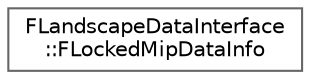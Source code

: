digraph "Graphical Class Hierarchy"
{
 // INTERACTIVE_SVG=YES
 // LATEX_PDF_SIZE
  bgcolor="transparent";
  edge [fontname=Helvetica,fontsize=10,labelfontname=Helvetica,labelfontsize=10];
  node [fontname=Helvetica,fontsize=10,shape=box,height=0.2,width=0.4];
  rankdir="LR";
  Node0 [id="Node000000",label="FLandscapeDataInterface\l::FLockedMipDataInfo",height=0.2,width=0.4,color="grey40", fillcolor="white", style="filled",URL="$dd/d8e/structFLandscapeDataInterface_1_1FLockedMipDataInfo.html",tooltip=" "];
}

